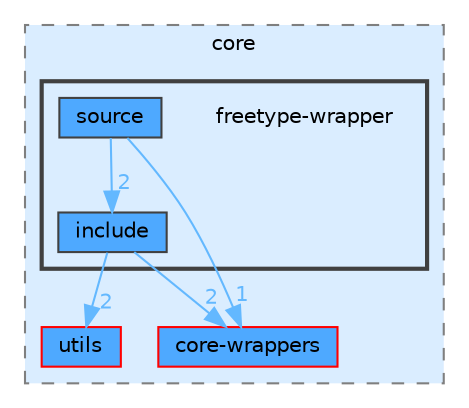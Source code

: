 digraph "lib/core/freetype-wrapper"
{
 // LATEX_PDF_SIZE
  bgcolor="transparent";
  edge [fontname=Helvetica,fontsize=10,labelfontname=Helvetica,labelfontsize=10];
  node [fontname=Helvetica,fontsize=10,shape=box,height=0.2,width=0.4];
  compound=true
  subgraph clusterdir_a2d5e495f4b604d04f57d90095a59dd6 {
    graph [ bgcolor="#daedff", pencolor="grey50", label="core", fontname=Helvetica,fontsize=10 style="filled,dashed", URL="dir_a2d5e495f4b604d04f57d90095a59dd6.html",tooltip=""]
  dir_7424ed62543de5b0130e05639ffdcfce [label="utils", fillcolor="#4ea9ff", color="red", style="filled", URL="dir_7424ed62543de5b0130e05639ffdcfce.html",tooltip=""];
  dir_3ba74b92108d0f2a02e3c2f0f685a4ec [label="core-wrappers", fillcolor="#4ea9ff", color="red", style="filled", URL="dir_3ba74b92108d0f2a02e3c2f0f685a4ec.html",tooltip=""];
  subgraph clusterdir_135b809e8d250589e5289cad46453686 {
    graph [ bgcolor="#daedff", pencolor="grey25", label="", fontname=Helvetica,fontsize=10 style="filled,bold", URL="dir_135b809e8d250589e5289cad46453686.html",tooltip=""]
    dir_135b809e8d250589e5289cad46453686 [shape=plaintext, label="freetype-wrapper"];
  dir_bc2139ecac0bbbafb0895e940bc0f2ff [label="include", fillcolor="#4ea9ff", color="grey25", style="filled", URL="dir_bc2139ecac0bbbafb0895e940bc0f2ff.html",tooltip=""];
  dir_4253f9f940b99831a53352bfa0d7887f [label="source", fillcolor="#4ea9ff", color="grey25", style="filled", URL="dir_4253f9f940b99831a53352bfa0d7887f.html",tooltip=""];
  }
  }
  dir_bc2139ecac0bbbafb0895e940bc0f2ff->dir_3ba74b92108d0f2a02e3c2f0f685a4ec [headlabel="2", labeldistance=1.5 headhref="dir_000008_000002.html" color="steelblue1" fontcolor="steelblue1"];
  dir_bc2139ecac0bbbafb0895e940bc0f2ff->dir_7424ed62543de5b0130e05639ffdcfce [headlabel="2", labeldistance=1.5 headhref="dir_000008_000028.html" color="steelblue1" fontcolor="steelblue1"];
  dir_4253f9f940b99831a53352bfa0d7887f->dir_3ba74b92108d0f2a02e3c2f0f685a4ec [headlabel="1", labeldistance=1.5 headhref="dir_000021_000002.html" color="steelblue1" fontcolor="steelblue1"];
  dir_4253f9f940b99831a53352bfa0d7887f->dir_bc2139ecac0bbbafb0895e940bc0f2ff [headlabel="2", labeldistance=1.5 headhref="dir_000021_000008.html" color="steelblue1" fontcolor="steelblue1"];
}
